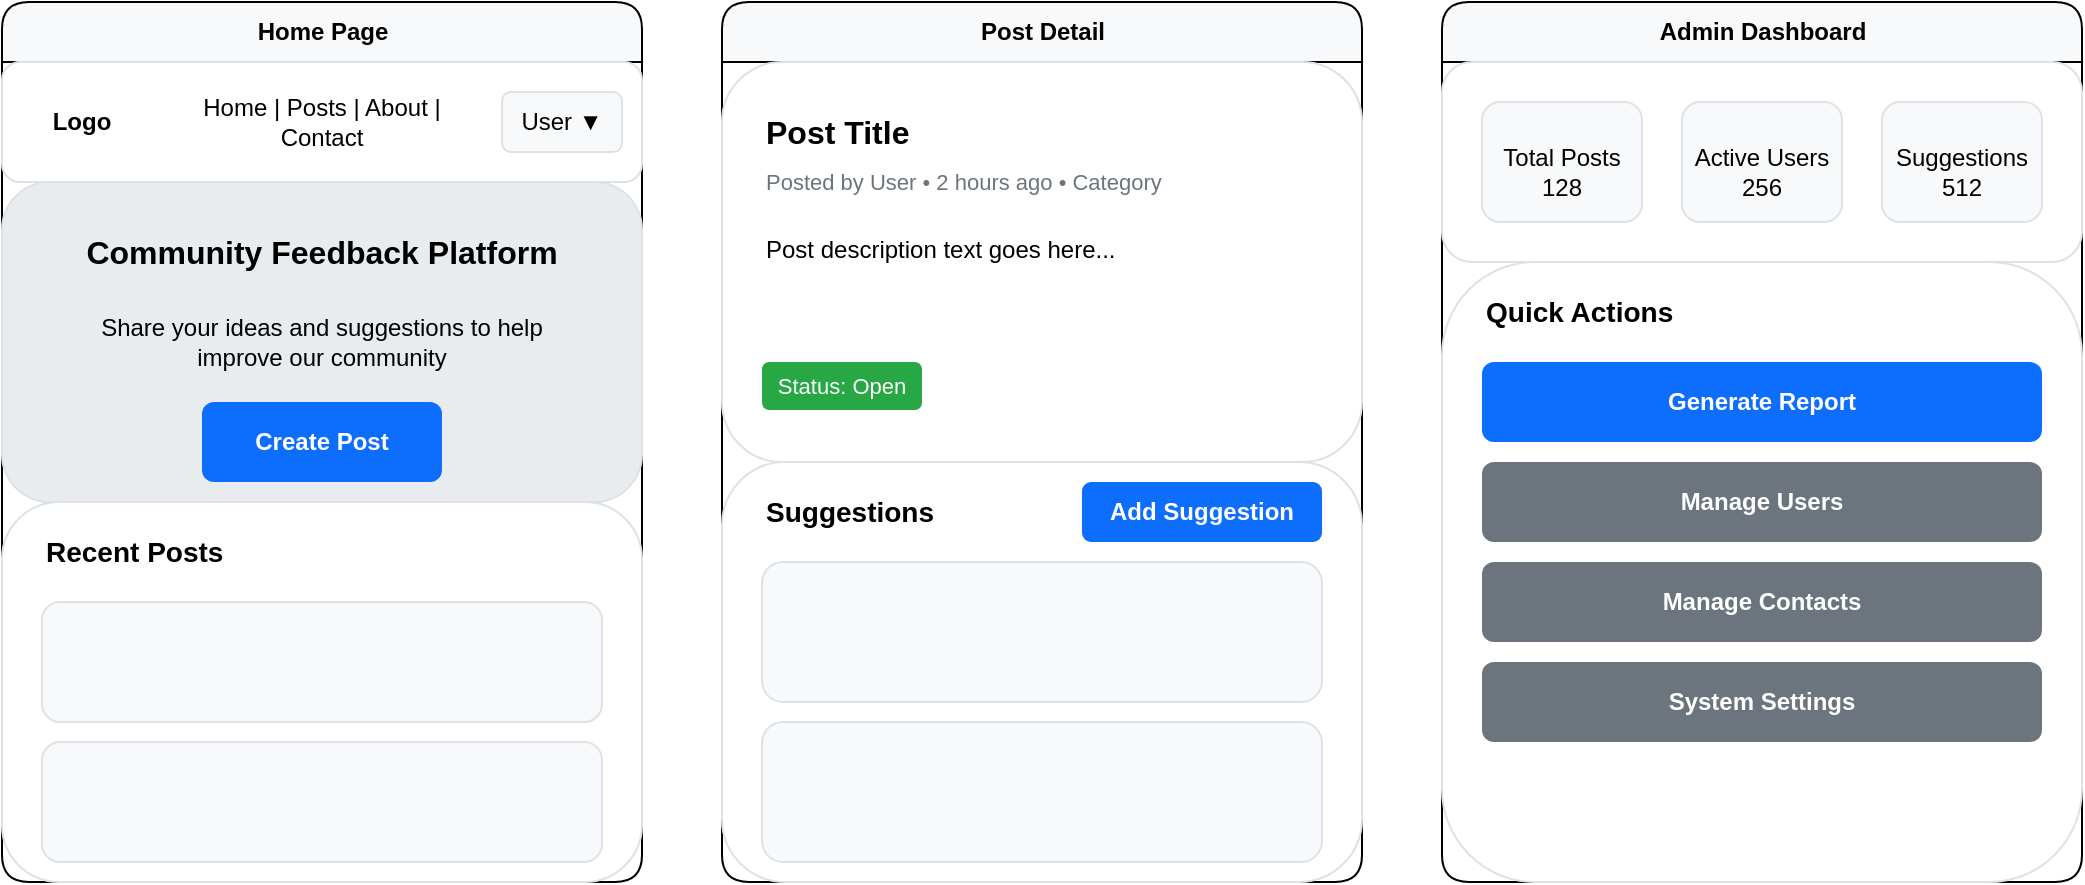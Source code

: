 <?xml version="1.0" encoding="UTF-8"?>
<mxfile version="21.1.8" type="device">
  <diagram id="modern-wireframes" name="Modern Wireframes">
    <mxGraphModel dx="1422" dy="798" grid="1" gridSize="10" guides="1" tooltips="1" connect="1" arrows="1" fold="1" page="1" pageScale="1" pageWidth="1169" pageHeight="827" math="0" shadow="0">
      <root>
        <mxCell id="0" />
        <mxCell id="1" parent="0" />
        
        <!-- Home Page -->
        <mxCell id="home-page" value="Home Page" style="swimlane;fontStyle=1;childLayout=stackLayout;horizontal=1;startSize=30;fillColor=#f8f9fa;horizontalStack=0;resizeParent=1;resizeParentMax=0;resizeLast=0;collapsible=0;marginBottom=0;html=1;rounded=1;shadow=0;glass=0;swimlaneLine=1;" vertex="1" parent="1">
          <mxGeometry x="40" y="40" width="320" height="440" as="geometry" />
        </mxCell>
        
        <!-- Navigation Bar -->
        <mxCell id="nav-bar" value="" style="rounded=1;whiteSpace=wrap;html=1;fillColor=#ffffff;strokeColor=#dee2e6;" vertex="1" parent="home-page">
          <mxGeometry y="30" width="320" height="60" as="geometry" />
        </mxCell>
        <mxCell id="logo" value="Logo" style="text;html=1;strokeColor=none;fillColor=none;align=center;verticalAlign=middle;whiteSpace=wrap;rounded=0;fontStyle=1" vertex="1" parent="nav-bar">
          <mxGeometry x="10" y="15" width="60" height="30" as="geometry" />
        </mxCell>
        <mxCell id="nav-links" value="Home | Posts | About | Contact" style="text;html=1;strokeColor=none;fillColor=none;align=center;verticalAlign=middle;whiteSpace=wrap;rounded=0;" vertex="1" parent="nav-bar">
          <mxGeometry x="80" y="15" width="160" height="30" as="geometry" />
        </mxCell>
        <mxCell id="user-menu" value="User ▼" style="rounded=1;whiteSpace=wrap;html=1;fillColor=#f8f9fa;strokeColor=#dee2e6;" vertex="1" parent="nav-bar">
          <mxGeometry x="250" y="15" width="60" height="30" as="geometry" />
        </mxCell>

        <!-- Hero Section -->
        <mxCell id="hero-section" value="" style="rounded=1;whiteSpace=wrap;html=1;fillColor=#e9ecef;strokeColor=#dee2e6;" vertex="1" parent="home-page">
          <mxGeometry y="90" width="320" height="160" as="geometry" />
        </mxCell>
        <mxCell id="hero-title" value="Community Feedback Platform" style="text;html=1;strokeColor=none;fillColor=none;align=center;verticalAlign=middle;whiteSpace=wrap;rounded=0;fontSize=16;fontStyle=1" vertex="1" parent="hero-section">
          <mxGeometry x="40" y="20" width="240" height="30" as="geometry" />
        </mxCell>
        <mxCell id="hero-text" value="Share your ideas and suggestions to help improve our community" style="text;html=1;strokeColor=none;fillColor=none;align=center;verticalAlign=middle;whiteSpace=wrap;rounded=0;" vertex="1" parent="hero-section">
          <mxGeometry x="40" y="60" width="240" height="40" as="geometry" />
        </mxCell>
        <mxCell id="cta-button" value="Create Post" style="rounded=1;whiteSpace=wrap;html=1;fillColor=#0d6efd;strokeColor=none;fontColor=#ffffff;fontStyle=1" vertex="1" parent="hero-section">
          <mxGeometry x="100" y="110" width="120" height="40" as="geometry" />
        </mxCell>

        <!-- Posts Grid -->
        <mxCell id="posts-section" value="" style="rounded=1;whiteSpace=wrap;html=1;fillColor=#ffffff;strokeColor=#dee2e6;" vertex="1" parent="home-page">
          <mxGeometry y="250" width="320" height="190" as="geometry" />
        </mxCell>
        <mxCell id="posts-title" value="Recent Posts" style="text;html=1;strokeColor=none;fillColor=none;align=left;verticalAlign=middle;whiteSpace=wrap;rounded=0;fontSize=14;fontStyle=1" vertex="1" parent="posts-section">
          <mxGeometry x="20" y="10" width="100" height="30" as="geometry" />
        </mxCell>
        <mxCell id="post-card-1" value="" style="rounded=1;whiteSpace=wrap;html=1;fillColor=#f8f9fa;strokeColor=#dee2e6;" vertex="1" parent="posts-section">
          <mxGeometry x="20" y="50" width="280" height="60" as="geometry" />
        </mxCell>
        <mxCell id="post-card-2" value="" style="rounded=1;whiteSpace=wrap;html=1;fillColor=#f8f9fa;strokeColor=#dee2e6;" vertex="1" parent="posts-section">
          <mxGeometry x="20" y="120" width="280" height="60" as="geometry" />
        </mxCell>

        <!-- Post Detail Page -->
        <mxCell id="post-detail" value="Post Detail" style="swimlane;fontStyle=1;childLayout=stackLayout;horizontal=1;startSize=30;fillColor=#f8f9fa;horizontalStack=0;resizeParent=1;resizeParentMax=0;resizeLast=0;collapsible=0;marginBottom=0;html=1;rounded=1;shadow=0;glass=0;swimlaneLine=1;" vertex="1" parent="1">
          <mxGeometry x="400" y="40" width="320" height="440" as="geometry" />
        </mxCell>

        <!-- Post Content -->
        <mxCell id="post-content" value="" style="rounded=1;whiteSpace=wrap;html=1;fillColor=#ffffff;strokeColor=#dee2e6;" vertex="1" parent="post-detail">
          <mxGeometry y="30" width="320" height="200" as="geometry" />
        </mxCell>
        <mxCell id="post-title" value="Post Title" style="text;html=1;strokeColor=none;fillColor=none;align=left;verticalAlign=middle;whiteSpace=wrap;rounded=0;fontSize=16;fontStyle=1" vertex="1" parent="post-content">
          <mxGeometry x="20" y="20" width="280" height="30" as="geometry" />
        </mxCell>
        <mxCell id="post-meta" value="Posted by User • 2 hours ago • Category" style="text;html=1;strokeColor=none;fillColor=none;align=left;verticalAlign=middle;whiteSpace=wrap;rounded=0;fontSize=11;fontColor=#6c757d" vertex="1" parent="post-content">
          <mxGeometry x="20" y="50" width="280" height="20" as="geometry" />
        </mxCell>
        <mxCell id="post-description" value="Post description text goes here..." style="text;html=1;strokeColor=none;fillColor=none;align=left;verticalAlign=top;whiteSpace=wrap;rounded=0;" vertex="1" parent="post-content">
          <mxGeometry x="20" y="80" width="280" height="60" as="geometry" />
        </mxCell>
        <mxCell id="post-status" value="Status: Open" style="rounded=1;whiteSpace=wrap;html=1;fillColor=#28a745;strokeColor=none;fontColor=#ffffff;fontSize=11;" vertex="1" parent="post-content">
          <mxGeometry x="20" y="150" width="80" height="24" as="geometry" />
        </mxCell>

        <!-- Suggestions Section -->
        <mxCell id="suggestions" value="" style="rounded=1;whiteSpace=wrap;html=1;fillColor=#ffffff;strokeColor=#dee2e6;" vertex="1" parent="post-detail">
          <mxGeometry y="230" width="320" height="210" as="geometry" />
        </mxCell>
        <mxCell id="suggestions-title" value="Suggestions" style="text;html=1;strokeColor=none;fillColor=none;align=left;verticalAlign=middle;whiteSpace=wrap;rounded=0;fontSize=14;fontStyle=1" vertex="1" parent="suggestions">
          <mxGeometry x="20" y="10" width="100" height="30" as="geometry" />
        </mxCell>
        <mxCell id="add-suggestion" value="Add Suggestion" style="rounded=1;whiteSpace=wrap;html=1;fillColor=#0d6efd;strokeColor=none;fontColor=#ffffff;fontStyle=1" vertex="1" parent="suggestions">
          <mxGeometry x="180" y="10" width="120" height="30" as="geometry" />
        </mxCell>
        <mxCell id="suggestion-card-1" value="" style="rounded=1;whiteSpace=wrap;html=1;fillColor=#f8f9fa;strokeColor=#dee2e6;" vertex="1" parent="suggestions">
          <mxGeometry x="20" y="50" width="280" height="70" as="geometry" />
        </mxCell>
        <mxCell id="suggestion-card-2" value="" style="rounded=1;whiteSpace=wrap;html=1;fillColor=#f8f9fa;strokeColor=#dee2e6;" vertex="1" parent="suggestions">
          <mxGeometry x="20" y="130" width="280" height="70" as="geometry" />
        </mxCell>

        <!-- Admin Dashboard -->
        <mxCell id="admin-dashboard" value="Admin Dashboard" style="swimlane;fontStyle=1;childLayout=stackLayout;horizontal=1;startSize=30;fillColor=#f8f9fa;horizontalStack=0;resizeParent=1;resizeParentMax=0;resizeLast=0;collapsible=0;marginBottom=0;html=1;rounded=1;shadow=0;glass=0;swimlaneLine=1;" vertex="1" parent="1">
          <mxGeometry x="760" y="40" width="320" height="440" as="geometry" />
        </mxCell>

        <!-- Stats Cards -->
        <mxCell id="stats-grid" value="" style="rounded=1;whiteSpace=wrap;html=1;fillColor=#ffffff;strokeColor=#dee2e6;" vertex="1" parent="admin-dashboard">
          <mxGeometry y="30" width="320" height="100" as="geometry" />
        </mxCell>
        <mxCell id="stats-card-1" value="Total Posts&#xa;128" style="rounded=1;whiteSpace=wrap;html=1;fillColor=#f8f9fa;strokeColor=#dee2e6;align=center;verticalAlign=middle;spacingTop=10;" vertex="1" parent="stats-grid">
          <mxGeometry x="20" y="20" width="80" height="60" as="geometry" />
        </mxCell>
        <mxCell id="stats-card-2" value="Active Users&#xa;256" style="rounded=1;whiteSpace=wrap;html=1;fillColor=#f8f9fa;strokeColor=#dee2e6;align=center;verticalAlign=middle;spacingTop=10;" vertex="1" parent="stats-grid">
          <mxGeometry x="120" y="20" width="80" height="60" as="geometry" />
        </mxCell>
        <mxCell id="stats-card-3" value="Suggestions&#xa;512" style="rounded=1;whiteSpace=wrap;html=1;fillColor=#f8f9fa;strokeColor=#dee2e6;align=center;verticalAlign=middle;spacingTop=10;" vertex="1" parent="stats-grid">
          <mxGeometry x="220" y="20" width="80" height="60" as="geometry" />
        </mxCell>

        <!-- Admin Controls -->
        <mxCell id="admin-controls" value="" style="rounded=1;whiteSpace=wrap;html=1;fillColor=#ffffff;strokeColor=#dee2e6;" vertex="1" parent="admin-dashboard">
          <mxGeometry y="130" width="320" height="310" as="geometry" />
        </mxCell>
        <mxCell id="controls-title" value="Quick Actions" style="text;html=1;strokeColor=none;fillColor=none;align=left;verticalAlign=middle;whiteSpace=wrap;rounded=0;fontSize=14;fontStyle=1" vertex="1" parent="admin-controls">
          <mxGeometry x="20" y="10" width="100" height="30" as="geometry" />
        </mxCell>
        <mxCell id="generate-report" value="Generate Report" style="rounded=1;whiteSpace=wrap;html=1;fillColor=#0d6efd;strokeColor=none;fontColor=#ffffff;fontStyle=1" vertex="1" parent="admin-controls">
          <mxGeometry x="20" y="50" width="280" height="40" as="geometry" />
        </mxCell>
        <mxCell id="manage-users" value="Manage Users" style="rounded=1;whiteSpace=wrap;html=1;fillColor=#6c757d;strokeColor=none;fontColor=#ffffff;fontStyle=1" vertex="1" parent="admin-controls">
          <mxGeometry x="20" y="100" width="280" height="40" as="geometry" />
        </mxCell>
        <mxCell id="manage-contacts" value="Manage Contacts" style="rounded=1;whiteSpace=wrap;html=1;fillColor=#6c757d;strokeColor=none;fontColor=#ffffff;fontStyle=1" vertex="1" parent="admin-controls">
          <mxGeometry x="20" y="150" width="280" height="40" as="geometry" />
        </mxCell>
        <mxCell id="system-settings" value="System Settings" style="rounded=1;whiteSpace=wrap;html=1;fillColor=#6c757d;strokeColor=none;fontColor=#ffffff;fontStyle=1" vertex="1" parent="admin-controls">
          <mxGeometry x="20" y="200" width="280" height="40" as="geometry" />
        </mxCell>

      </root>
    </mxGraphModel>
  </diagram>
</mxfile>